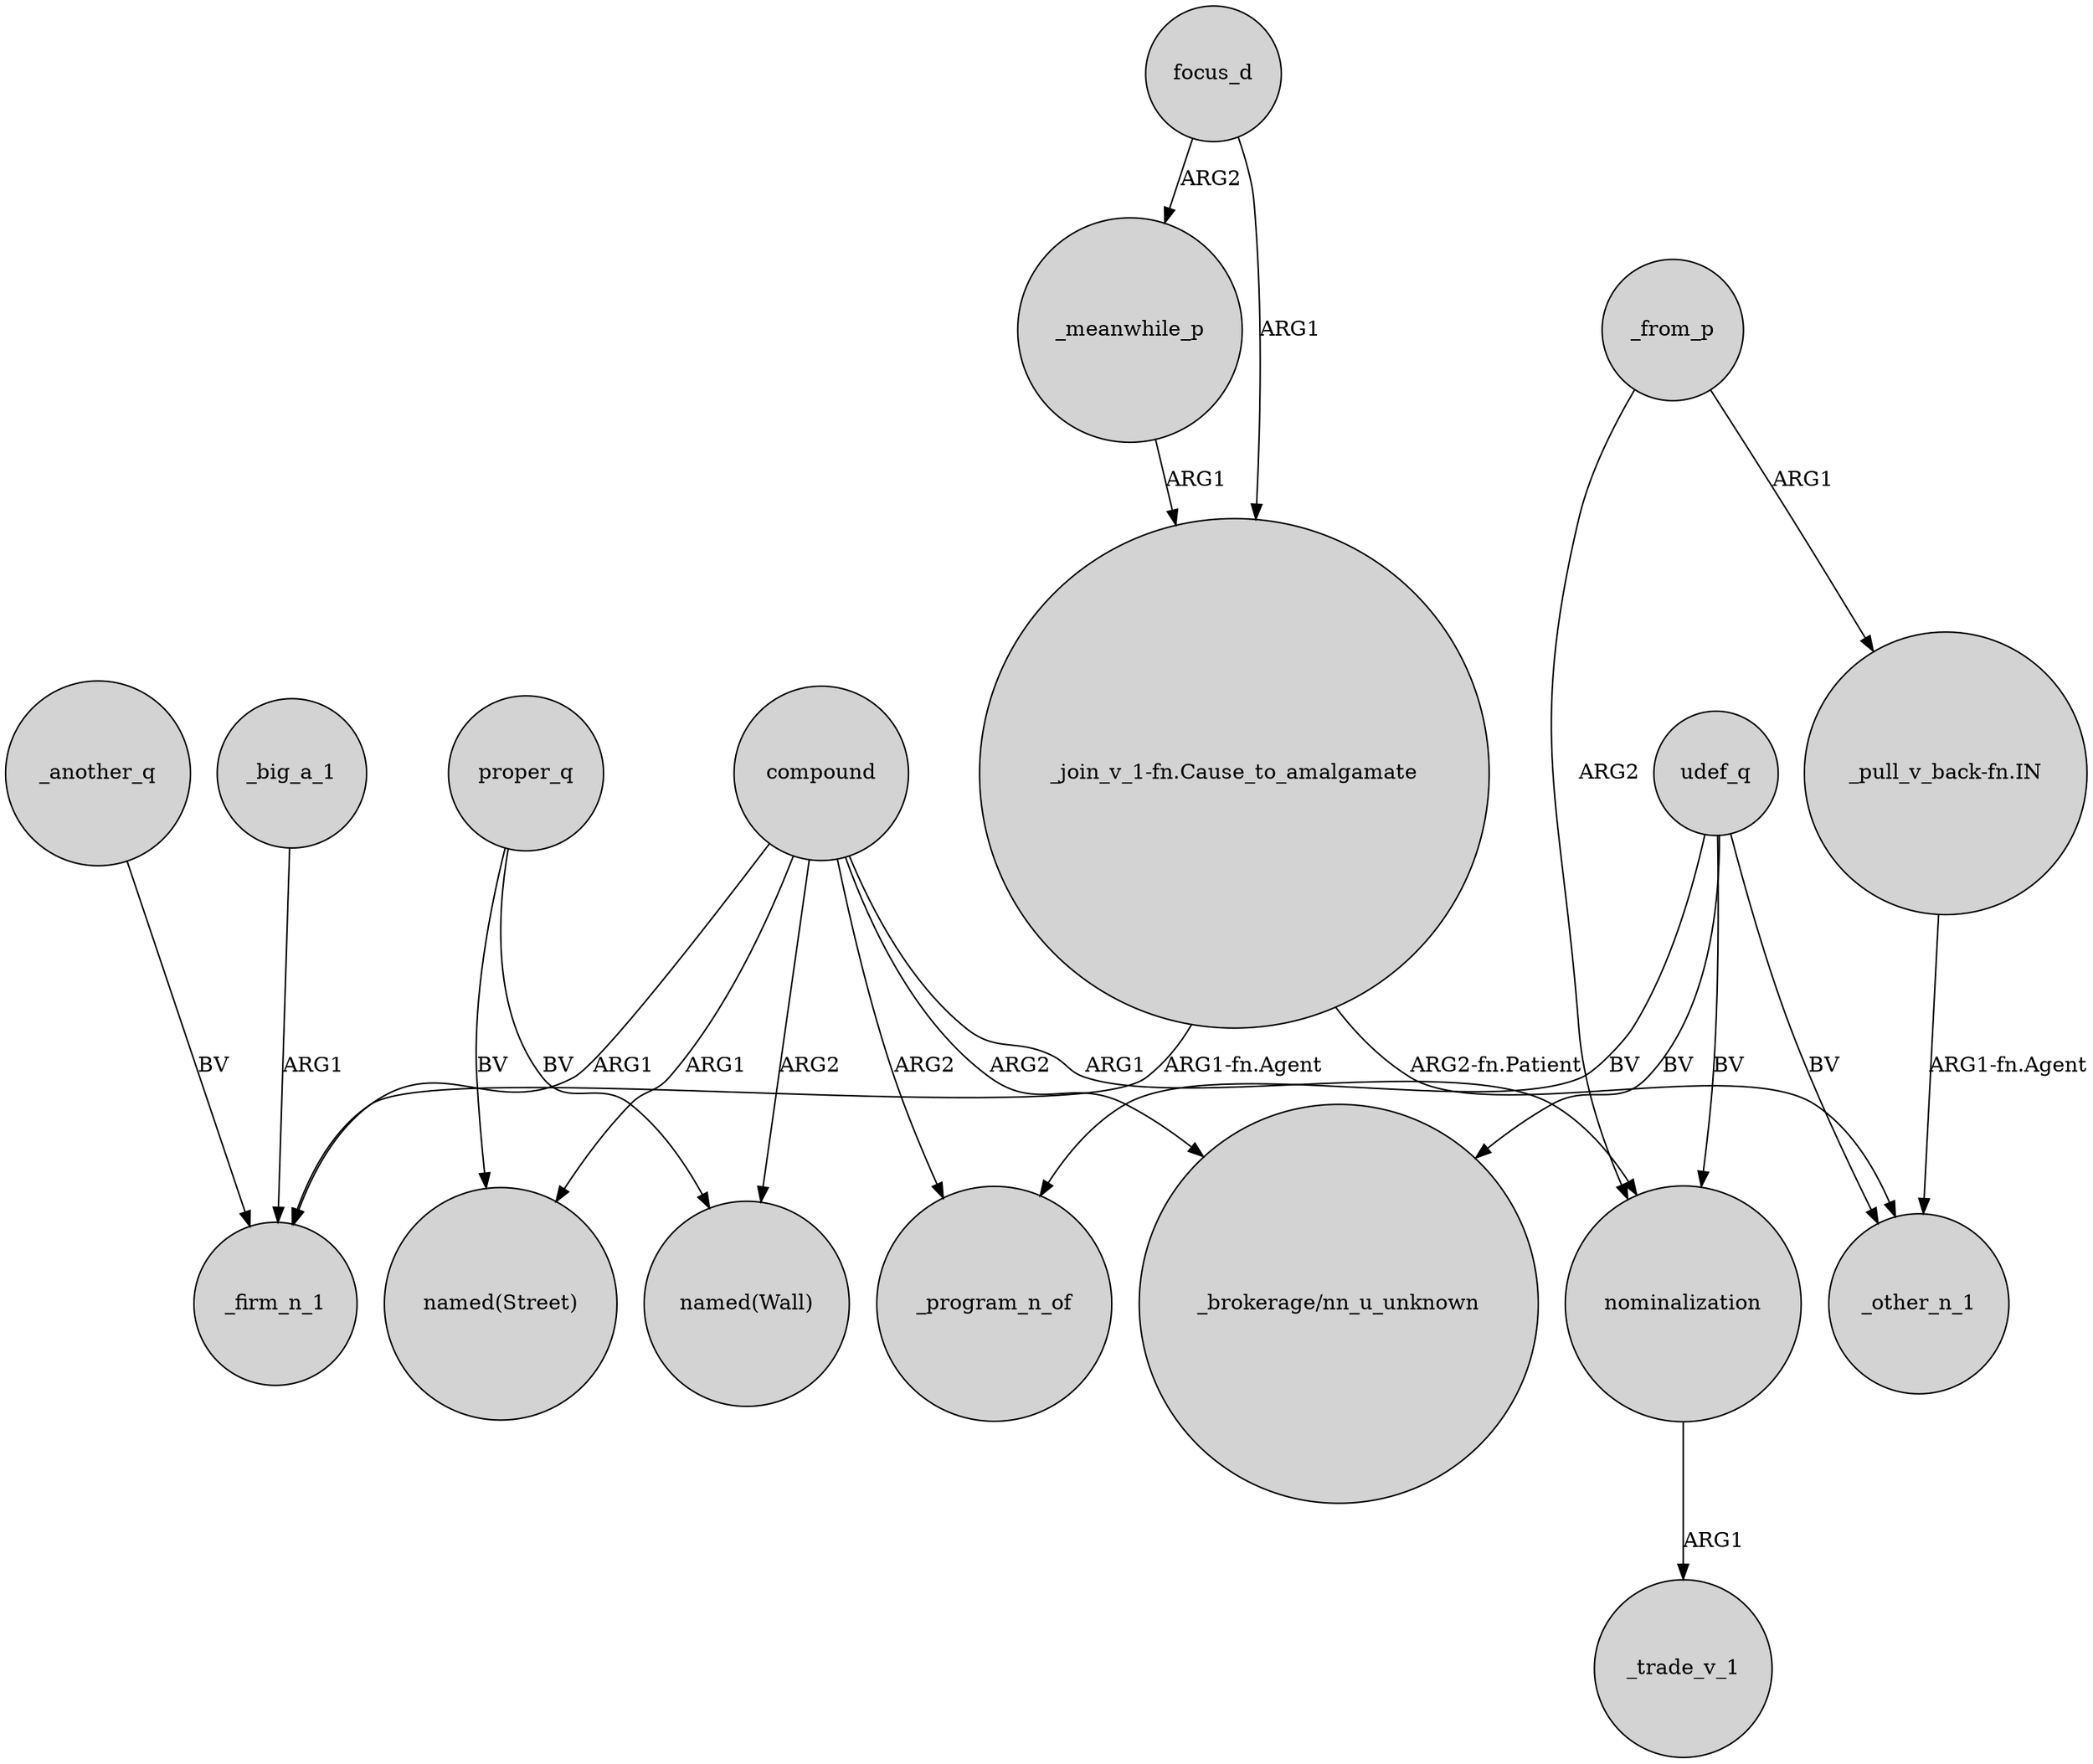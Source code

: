digraph {
	node [shape=circle style=filled]
	_big_a_1 -> _firm_n_1 [label=ARG1]
	_another_q -> _firm_n_1 [label=BV]
	compound -> _program_n_of [label=ARG2]
	_from_p -> "_pull_v_back-fn.IN" [label=ARG1]
	compound -> "named(Street)" [label=ARG1]
	proper_q -> "named(Wall)" [label=BV]
	udef_q -> _program_n_of [label=BV]
	_meanwhile_p -> "_join_v_1-fn.Cause_to_amalgamate" [label=ARG1]
	compound -> "_brokerage/nn_u_unknown" [label=ARG2]
	nominalization -> _trade_v_1 [label=ARG1]
	udef_q -> _other_n_1 [label=BV]
	proper_q -> "named(Street)" [label=BV]
	udef_q -> "_brokerage/nn_u_unknown" [label=BV]
	"_join_v_1-fn.Cause_to_amalgamate" -> _firm_n_1 [label="ARG1-fn.Agent"]
	compound -> "named(Wall)" [label=ARG2]
	focus_d -> _meanwhile_p [label=ARG2]
	compound -> _firm_n_1 [label=ARG1]
	udef_q -> nominalization [label=BV]
	_from_p -> nominalization [label=ARG2]
	focus_d -> "_join_v_1-fn.Cause_to_amalgamate" [label=ARG1]
	"_join_v_1-fn.Cause_to_amalgamate" -> _other_n_1 [label="ARG2-fn.Patient"]
	"_pull_v_back-fn.IN" -> _other_n_1 [label="ARG1-fn.Agent"]
	compound -> nominalization [label=ARG1]
}
